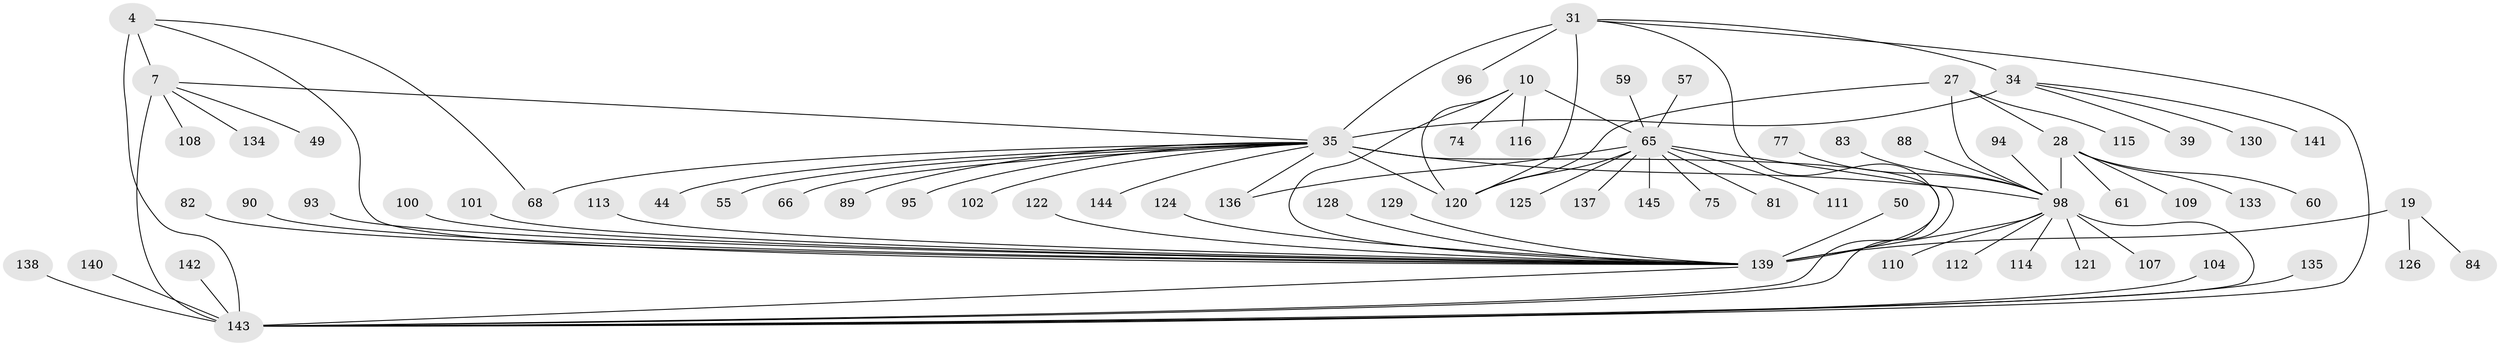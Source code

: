 // original degree distribution, {9: 0.041379310344827586, 13: 0.013793103448275862, 7: 0.05517241379310345, 8: 0.05517241379310345, 12: 0.013793103448275862, 10: 0.020689655172413793, 15: 0.006896551724137931, 11: 0.034482758620689655, 1: 0.5448275862068965, 2: 0.1724137931034483, 3: 0.034482758620689655, 4: 0.006896551724137931}
// Generated by graph-tools (version 1.1) at 2025/55/03/09/25 04:55:06]
// undirected, 72 vertices, 87 edges
graph export_dot {
graph [start="1"]
  node [color=gray90,style=filled];
  4 [super="+3"];
  7 [super="+5"];
  10 [super="+9"];
  19 [super="+15"];
  27 [super="+24"];
  28 [super="+23"];
  31 [super="+29"];
  34 [super="+30"];
  35 [super="+33"];
  39;
  44;
  49;
  50;
  55 [super="+43"];
  57;
  59;
  60;
  61;
  65 [super="+14+40"];
  66 [super="+64"];
  68;
  74;
  75;
  77 [super="+72"];
  81;
  82;
  83;
  84;
  88 [super="+73"];
  89;
  90 [super="+85"];
  93;
  94;
  95;
  96;
  98 [super="+26+46+70"];
  100 [super="+38"];
  101 [super="+91"];
  102;
  104;
  107 [super="+97"];
  108;
  109;
  110 [super="+42"];
  111;
  112;
  113 [super="+67"];
  114;
  115;
  116;
  120 [super="+103"];
  121;
  122;
  124 [super="+99"];
  125;
  126 [super="+117"];
  128 [super="+47"];
  129 [super="+48"];
  130 [super="+127"];
  133;
  134;
  135;
  136 [super="+131"];
  137 [super="+69"];
  138;
  139 [super="+119+18+106"];
  140;
  141;
  142;
  143 [super="+76+132+51+53+56+71+79+87+92"];
  144 [super="+78+118"];
  145;
  4 -- 7 [weight=4];
  4 -- 68;
  4 -- 143 [weight=6];
  4 -- 139;
  7 -- 108;
  7 -- 134;
  7 -- 49;
  7 -- 35;
  7 -- 143 [weight=6];
  10 -- 116;
  10 -- 74;
  10 -- 120 [weight=2];
  10 -- 65 [weight=8];
  10 -- 139;
  19 -- 84;
  19 -- 126;
  19 -- 139 [weight=10];
  27 -- 28 [weight=4];
  27 -- 115;
  27 -- 98 [weight=6];
  27 -- 120;
  28 -- 60;
  28 -- 133;
  28 -- 61;
  28 -- 109;
  28 -- 98 [weight=6];
  31 -- 34 [weight=4];
  31 -- 35 [weight=6];
  31 -- 96;
  31 -- 139 [weight=2];
  31 -- 143;
  31 -- 120;
  34 -- 35 [weight=6];
  34 -- 39;
  34 -- 141;
  34 -- 130;
  35 -- 44;
  35 -- 68;
  35 -- 144;
  35 -- 98 [weight=2];
  35 -- 66;
  35 -- 102;
  35 -- 136 [weight=2];
  35 -- 143;
  35 -- 55;
  35 -- 89;
  35 -- 95;
  35 -- 120;
  50 -- 139;
  57 -- 65;
  59 -- 65;
  65 -- 137;
  65 -- 136;
  65 -- 75;
  65 -- 111;
  65 -- 143;
  65 -- 81;
  65 -- 145;
  65 -- 120 [weight=4];
  65 -- 125;
  77 -- 98;
  82 -- 139;
  83 -- 98;
  88 -- 98;
  90 -- 139;
  93 -- 139;
  94 -- 98;
  98 -- 139 [weight=3];
  98 -- 107;
  98 -- 110;
  98 -- 112;
  98 -- 114;
  98 -- 121;
  98 -- 143;
  100 -- 139;
  101 -- 139;
  104 -- 143;
  113 -- 139;
  122 -- 139;
  124 -- 139;
  128 -- 139;
  129 -- 139;
  135 -- 143;
  138 -- 143;
  139 -- 143;
  140 -- 143;
  142 -- 143;
}
